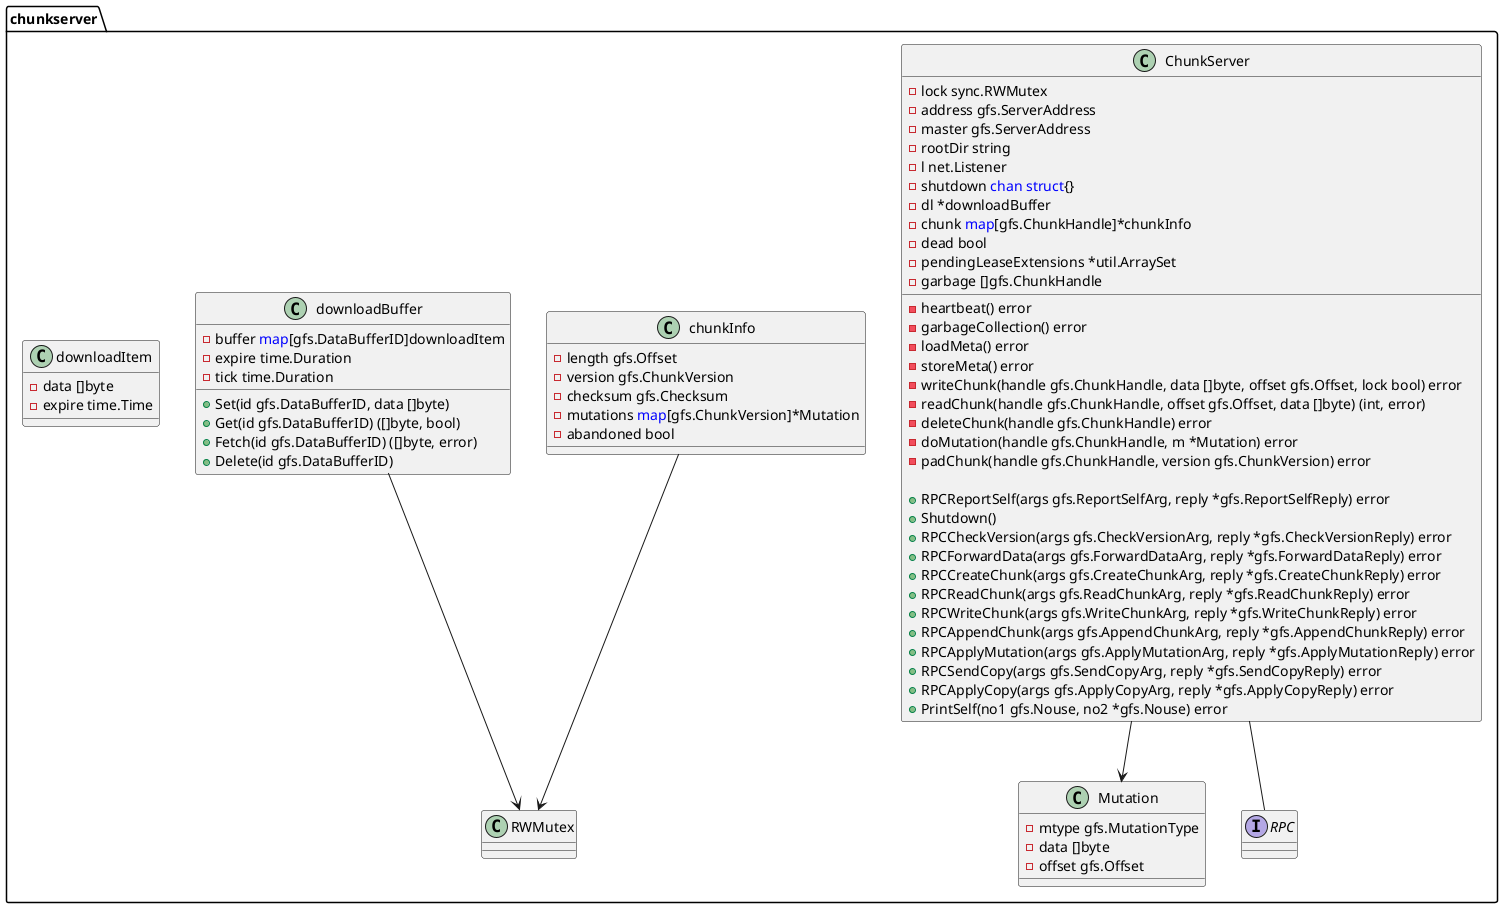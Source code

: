 @startuml "类图 - chunkserver"

namespace chunkserver {
    class ChunkServer  {
        - lock sync.RWMutex
        - address gfs.ServerAddress
        - master gfs.ServerAddress
        - rootDir string
        - l net.Listener
        - shutdown <font color=blue>chan</font> <font color=blue>struct</font>{}
        - dl *downloadBuffer
        - chunk <font color=blue>map</font>[gfs.ChunkHandle]*chunkInfo
        - dead bool
        - pendingLeaseExtensions *util.ArraySet
        - garbage []gfs.ChunkHandle

        - heartbeat() error
        - garbageCollection() error
        - loadMeta() error
        - storeMeta() error
        - writeChunk(handle gfs.ChunkHandle, data []byte, offset gfs.Offset, lock bool) error
        - readChunk(handle gfs.ChunkHandle, offset gfs.Offset, data []byte) (int, error)
        - deleteChunk(handle gfs.ChunkHandle) error
        - doMutation(handle gfs.ChunkHandle, m *Mutation) error
        - padChunk(handle gfs.ChunkHandle, version gfs.ChunkVersion) error

        + RPCReportSelf(args gfs.ReportSelfArg, reply *gfs.ReportSelfReply) error
        + Shutdown() 
        + RPCCheckVersion(args gfs.CheckVersionArg, reply *gfs.CheckVersionReply) error
        + RPCForwardData(args gfs.ForwardDataArg, reply *gfs.ForwardDataReply) error
        + RPCCreateChunk(args gfs.CreateChunkArg, reply *gfs.CreateChunkReply) error
        + RPCReadChunk(args gfs.ReadChunkArg, reply *gfs.ReadChunkReply) error
        + RPCWriteChunk(args gfs.WriteChunkArg, reply *gfs.WriteChunkReply) error
        + RPCAppendChunk(args gfs.AppendChunkArg, reply *gfs.AppendChunkReply) error
        + RPCApplyMutation(args gfs.ApplyMutationArg, reply *gfs.ApplyMutationReply) error
        + RPCSendCopy(args gfs.SendCopyArg, reply *gfs.SendCopyReply) error
        + RPCApplyCopy(args gfs.ApplyCopyArg, reply *gfs.ApplyCopyReply) error
        + PrintSelf(no1 gfs.Nouse, no2 *gfs.Nouse) error

    }
    class Mutation  {
        - mtype gfs.MutationType
        - data []byte
        - offset gfs.Offset

    }
    class chunkInfo  {
        - length gfs.Offset
        - version gfs.ChunkVersion
        - checksum gfs.Checksum
        - mutations <font color=blue>map</font>[gfs.ChunkVersion]*Mutation
        - abandoned bool

    }
    class downloadBuffer  {
        - buffer <font color=blue>map</font>[gfs.DataBufferID]downloadItem
        - expire time.Duration
        - tick time.Duration

        + Set(id gfs.DataBufferID, data []byte) 
        + Get(id gfs.DataBufferID) ([]byte, bool)
        + Fetch(id gfs.DataBufferID) ([]byte, error)
        + Delete(id gfs.DataBufferID) 

    }
    class downloadItem  {
        - data []byte
        - expire time.Time

    }
    class RWMutex

    interface RPC

    ChunkServer -- RPC

    ChunkServer --> Mutation

    chunkInfo --> RWMutex

    downloadBuffer --> RWMutex


}



@enduml